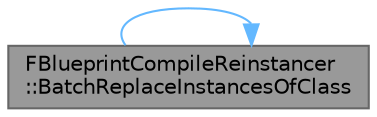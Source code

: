 digraph "FBlueprintCompileReinstancer::BatchReplaceInstancesOfClass"
{
 // INTERACTIVE_SVG=YES
 // LATEX_PDF_SIZE
  bgcolor="transparent";
  edge [fontname=Helvetica,fontsize=10,labelfontname=Helvetica,labelfontsize=10];
  node [fontname=Helvetica,fontsize=10,shape=box,height=0.2,width=0.4];
  rankdir="LR";
  Node1 [id="Node000001",label="FBlueprintCompileReinstancer\l::BatchReplaceInstancesOfClass",height=0.2,width=0.4,color="gray40", fillcolor="grey60", style="filled", fontcolor="black",tooltip="Batch replaces a mapping of one or more classes to their new class."];
  Node1 -> Node1 [id="edge1_Node000001_Node000001",color="steelblue1",style="solid",tooltip=" "];
}
